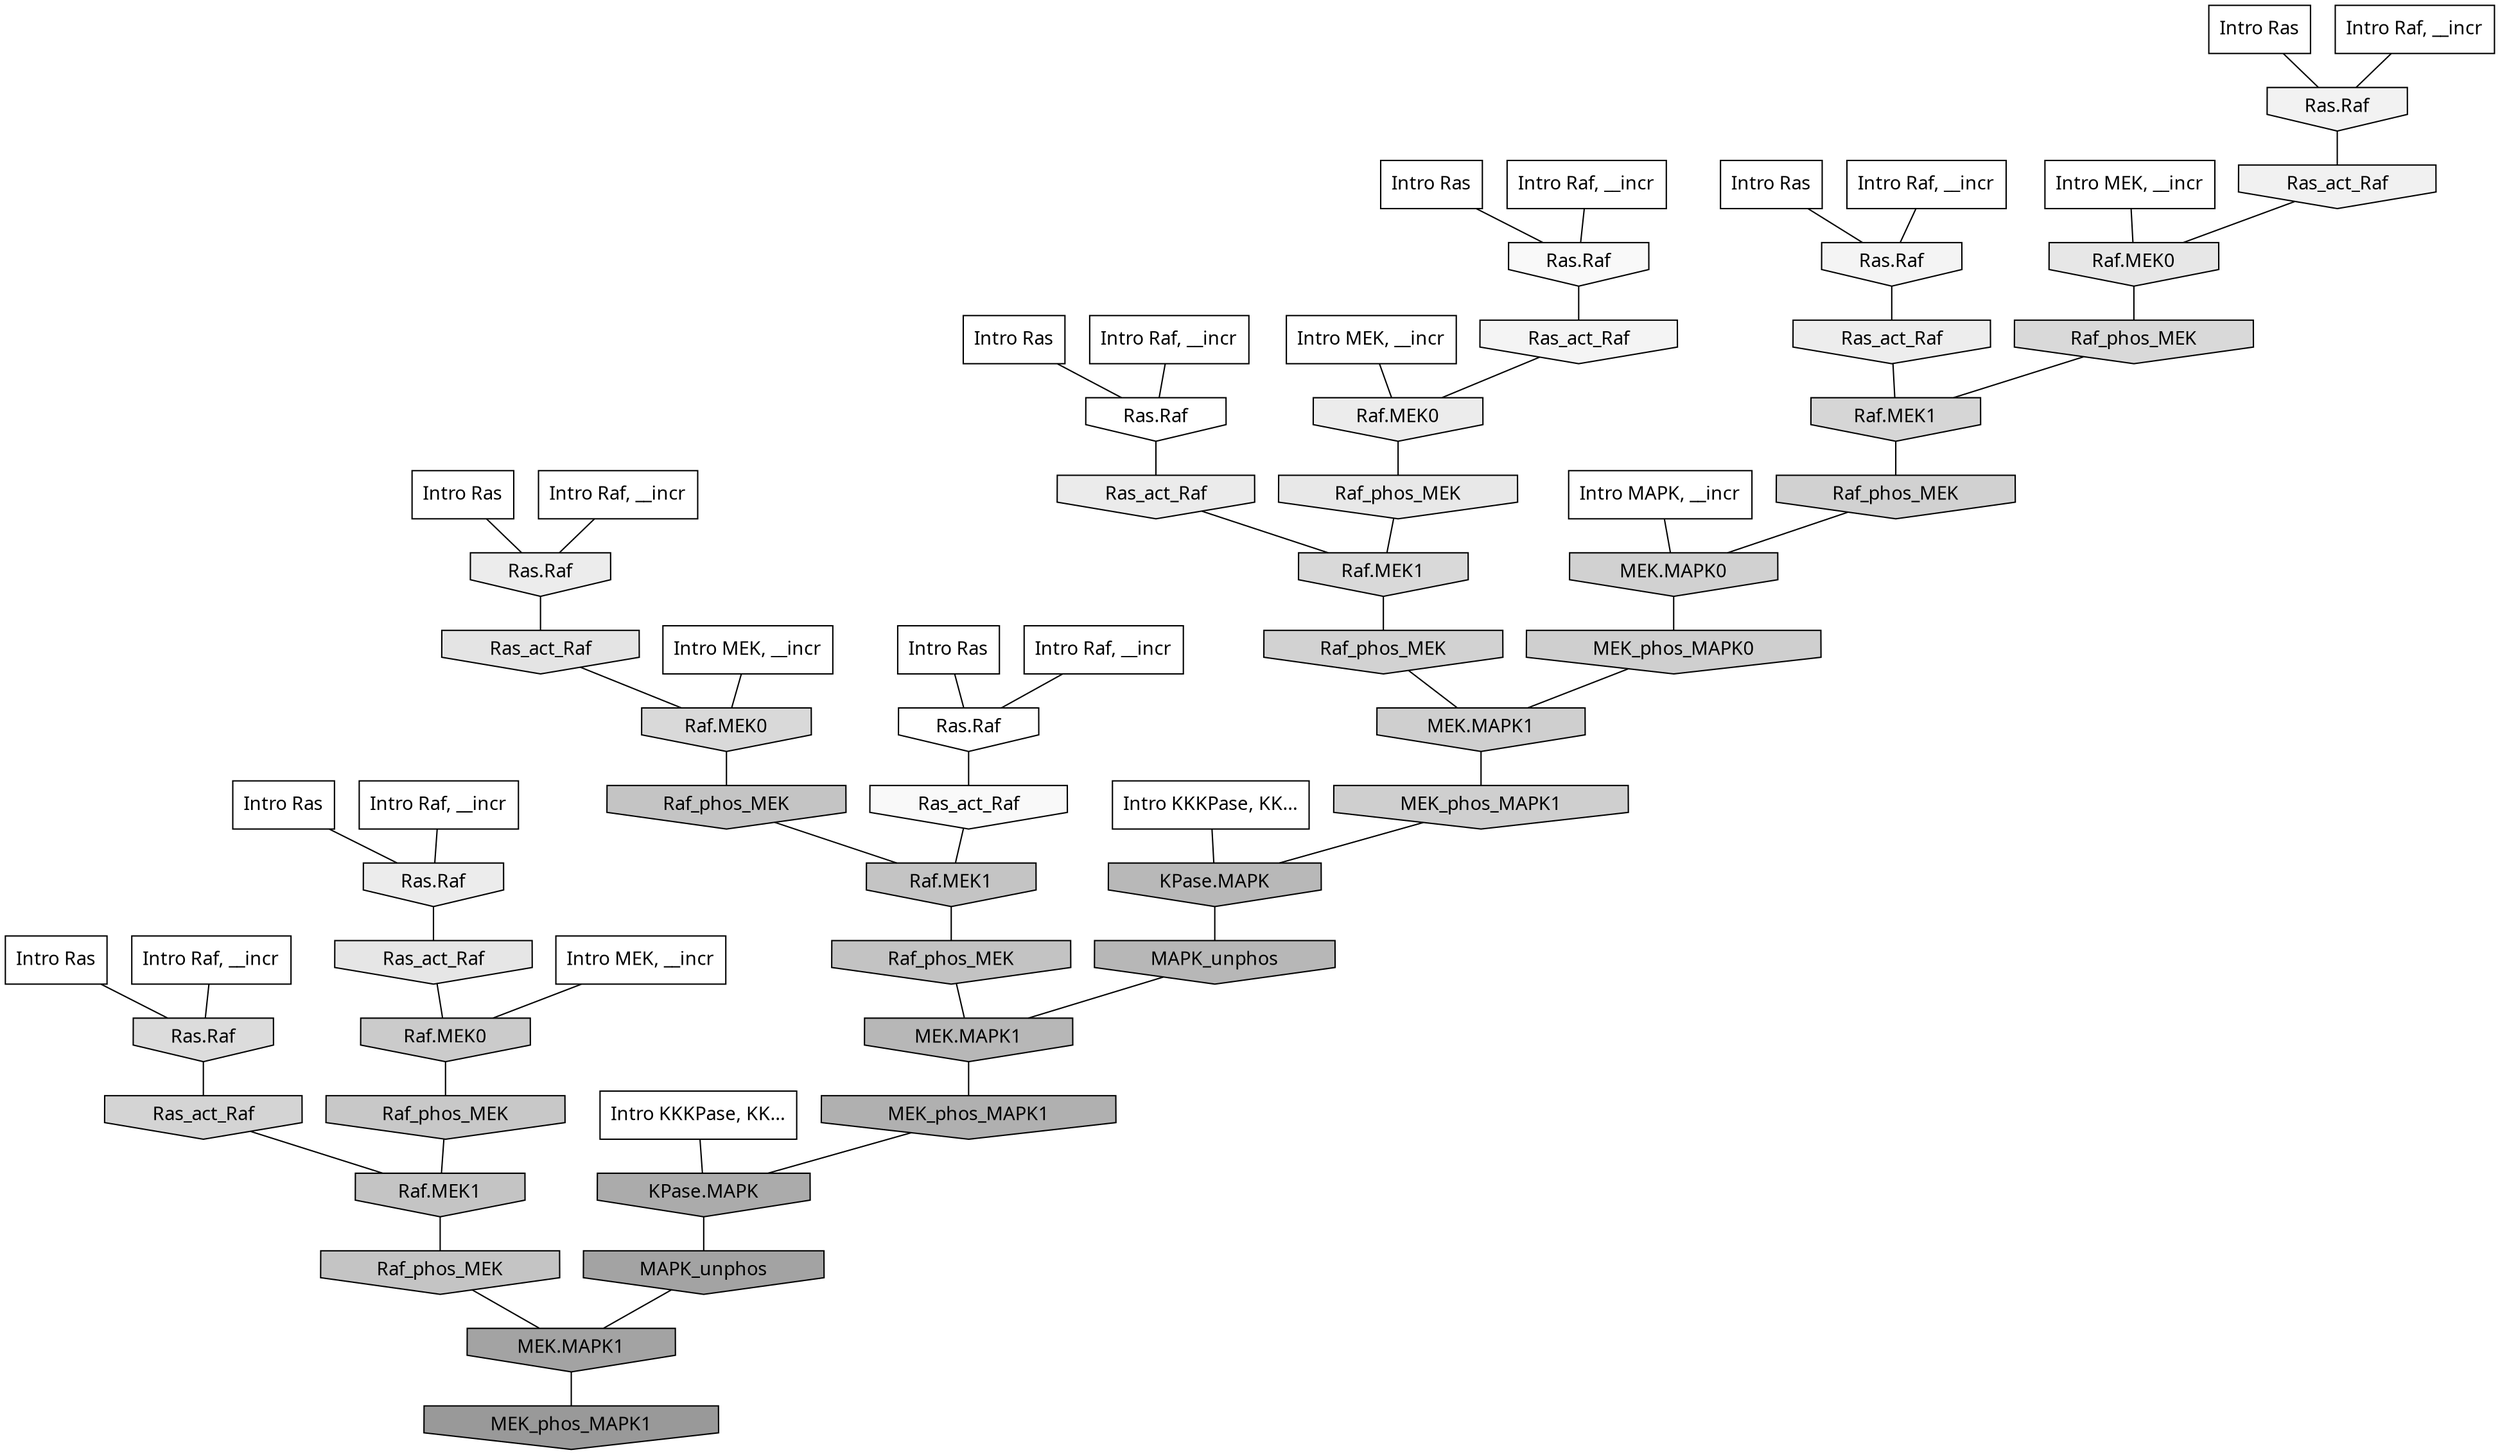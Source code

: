 digraph G{
  rankdir="TB";
  ranksep=0.30;
  node [fontname="CMU Serif"];
  edge [fontname="CMU Serif"];
  
  1 [label="Intro Ras", shape=rectangle, style=filled, fillcolor="0.000 0.000 1.000"]
  
  10 [label="Intro Ras", shape=rectangle, style=filled, fillcolor="0.000 0.000 1.000"]
  
  21 [label="Intro Ras", shape=rectangle, style=filled, fillcolor="0.000 0.000 1.000"]
  
  30 [label="Intro Ras", shape=rectangle, style=filled, fillcolor="0.000 0.000 1.000"]
  
  38 [label="Intro Ras", shape=rectangle, style=filled, fillcolor="0.000 0.000 1.000"]
  
  43 [label="Intro Ras", shape=rectangle, style=filled, fillcolor="0.000 0.000 1.000"]
  
  61 [label="Intro Ras", shape=rectangle, style=filled, fillcolor="0.000 0.000 1.000"]
  
  64 [label="Intro Ras", shape=rectangle, style=filled, fillcolor="0.000 0.000 1.000"]
  
  301 [label="Intro Raf, __incr", shape=rectangle, style=filled, fillcolor="0.000 0.000 1.000"]
  
  408 [label="Intro Raf, __incr", shape=rectangle, style=filled, fillcolor="0.000 0.000 1.000"]
  
  484 [label="Intro Raf, __incr", shape=rectangle, style=filled, fillcolor="0.000 0.000 1.000"]
  
  709 [label="Intro Raf, __incr", shape=rectangle, style=filled, fillcolor="0.000 0.000 1.000"]
  
  837 [label="Intro Raf, __incr", shape=rectangle, style=filled, fillcolor="0.000 0.000 1.000"]
  
  838 [label="Intro Raf, __incr", shape=rectangle, style=filled, fillcolor="0.000 0.000 1.000"]
  
  1028 [label="Intro Raf, __incr", shape=rectangle, style=filled, fillcolor="0.000 0.000 1.000"]
  
  1096 [label="Intro Raf, __incr", shape=rectangle, style=filled, fillcolor="0.000 0.000 1.000"]
  
  1371 [label="Intro MEK, __incr", shape=rectangle, style=filled, fillcolor="0.000 0.000 1.000"]
  
  1782 [label="Intro MEK, __incr", shape=rectangle, style=filled, fillcolor="0.000 0.000 1.000"]
  
  1830 [label="Intro MEK, __incr", shape=rectangle, style=filled, fillcolor="0.000 0.000 1.000"]
  
  1964 [label="Intro MEK, __incr", shape=rectangle, style=filled, fillcolor="0.000 0.000 1.000"]
  
  2823 [label="Intro MAPK, __incr", shape=rectangle, style=filled, fillcolor="0.000 0.000 1.000"]
  
  3183 [label="Intro KKKPase, KK...", shape=rectangle, style=filled, fillcolor="0.000 0.000 1.000"]
  
  3193 [label="Intro KKKPase, KK...", shape=rectangle, style=filled, fillcolor="0.000 0.000 1.000"]
  
  3236 [label="Ras.Raf", shape=invhouse, style=filled, fillcolor="0.000 0.000 1.000"]
  
  3341 [label="Ras.Raf", shape=invhouse, style=filled, fillcolor="0.000 0.000 0.998"]
  
  3571 [label="Ras.Raf", shape=invhouse, style=filled, fillcolor="0.000 0.000 0.976"]
  
  3581 [label="Ras_act_Raf", shape=invhouse, style=filled, fillcolor="0.000 0.000 0.975"]
  
  4022 [label="Ras.Raf", shape=invhouse, style=filled, fillcolor="0.000 0.000 0.954"]
  
  4028 [label="Ras_act_Raf", shape=invhouse, style=filled, fillcolor="0.000 0.000 0.954"]
  
  4154 [label="Ras.Raf", shape=invhouse, style=filled, fillcolor="0.000 0.000 0.948"]
  
  4228 [label="Ras_act_Raf", shape=invhouse, style=filled, fillcolor="0.000 0.000 0.945"]
  
  4619 [label="Ras_act_Raf", shape=invhouse, style=filled, fillcolor="0.000 0.000 0.928"]
  
  4758 [label="Ras.Raf", shape=invhouse, style=filled, fillcolor="0.000 0.000 0.924"]
  
  4804 [label="Raf.MEK0", shape=invhouse, style=filled, fillcolor="0.000 0.000 0.922"]
  
  4812 [label="Ras.Raf", shape=invhouse, style=filled, fillcolor="0.000 0.000 0.922"]
  
  4891 [label="Ras_act_Raf", shape=invhouse, style=filled, fillcolor="0.000 0.000 0.918"]
  
  5150 [label="Raf_phos_MEK", shape=invhouse, style=filled, fillcolor="0.000 0.000 0.908"]
  
  5330 [label="Raf.MEK0", shape=invhouse, style=filled, fillcolor="0.000 0.000 0.903"]
  
  5395 [label="Ras_act_Raf", shape=invhouse, style=filled, fillcolor="0.000 0.000 0.901"]
  
  5634 [label="Ras_act_Raf", shape=invhouse, style=filled, fillcolor="0.000 0.000 0.891"]
  
  6748 [label="Ras.Raf", shape=invhouse, style=filled, fillcolor="0.000 0.000 0.860"]
  
  7178 [label="Raf_phos_MEK", shape=invhouse, style=filled, fillcolor="0.000 0.000 0.851"]
  
  7248 [label="Raf.MEK0", shape=invhouse, style=filled, fillcolor="0.000 0.000 0.850"]
  
  7277 [label="Raf.MEK1", shape=invhouse, style=filled, fillcolor="0.000 0.000 0.849"]
  
  7824 [label="Raf.MEK1", shape=invhouse, style=filled, fillcolor="0.000 0.000 0.839"]
  
  8179 [label="Ras_act_Raf", shape=invhouse, style=filled, fillcolor="0.000 0.000 0.832"]
  
  8677 [label="Raf_phos_MEK", shape=invhouse, style=filled, fillcolor="0.000 0.000 0.823"]
  
  8919 [label="Raf_phos_MEK", shape=invhouse, style=filled, fillcolor="0.000 0.000 0.818"]
  
  8921 [label="MEK.MAPK0", shape=invhouse, style=filled, fillcolor="0.000 0.000 0.818"]
  
  9326 [label="MEK_phos_MAPK0", shape=invhouse, style=filled, fillcolor="0.000 0.000 0.812"]
  
  9394 [label="MEK.MAPK1", shape=invhouse, style=filled, fillcolor="0.000 0.000 0.811"]
  
  9453 [label="MEK_phos_MAPK1", shape=invhouse, style=filled, fillcolor="0.000 0.000 0.810"]
  
  10769 [label="Raf.MEK0", shape=invhouse, style=filled, fillcolor="0.000 0.000 0.793"]
  
  11571 [label="Raf_phos_MEK", shape=invhouse, style=filled, fillcolor="0.000 0.000 0.784"]
  
  13063 [label="Raf.MEK1", shape=invhouse, style=filled, fillcolor="0.000 0.000 0.768"]
  
  13070 [label="Raf_phos_MEK", shape=invhouse, style=filled, fillcolor="0.000 0.000 0.768"]
  
  13268 [label="Raf.MEK1", shape=invhouse, style=filled, fillcolor="0.000 0.000 0.766"]
  
  13298 [label="Raf_phos_MEK", shape=invhouse, style=filled, fillcolor="0.000 0.000 0.766"]
  
  13655 [label="Raf_phos_MEK", shape=invhouse, style=filled, fillcolor="0.000 0.000 0.762"]
  
  17208 [label="KPase.MAPK", shape=invhouse, style=filled, fillcolor="0.000 0.000 0.722"]
  
  17530 [label="MAPK_unphos", shape=invhouse, style=filled, fillcolor="0.000 0.000 0.715"]
  
  17533 [label="MEK.MAPK1", shape=invhouse, style=filled, fillcolor="0.000 0.000 0.715"]
  
  18542 [label="MEK_phos_MAPK1", shape=invhouse, style=filled, fillcolor="0.000 0.000 0.691"]
  
  19313 [label="KPase.MAPK", shape=invhouse, style=filled, fillcolor="0.000 0.000 0.669"]
  
  20255 [label="MAPK_unphos", shape=invhouse, style=filled, fillcolor="0.000 0.000 0.637"]
  
  20256 [label="MEK.MAPK1", shape=invhouse, style=filled, fillcolor="0.000 0.000 0.637"]
  
  21243 [label="MEK_phos_MAPK1", shape=invhouse, style=filled, fillcolor="0.000 0.000 0.600"]
  
  
  20256 -> 21243 [dir=none, color="0.000 0.000 0.000"] 
  20255 -> 20256 [dir=none, color="0.000 0.000 0.000"] 
  19313 -> 20255 [dir=none, color="0.000 0.000 0.000"] 
  18542 -> 19313 [dir=none, color="0.000 0.000 0.000"] 
  17533 -> 18542 [dir=none, color="0.000 0.000 0.000"] 
  17530 -> 17533 [dir=none, color="0.000 0.000 0.000"] 
  17208 -> 17530 [dir=none, color="0.000 0.000 0.000"] 
  13655 -> 17533 [dir=none, color="0.000 0.000 0.000"] 
  13298 -> 20256 [dir=none, color="0.000 0.000 0.000"] 
  13268 -> 13655 [dir=none, color="0.000 0.000 0.000"] 
  13070 -> 13268 [dir=none, color="0.000 0.000 0.000"] 
  13063 -> 13298 [dir=none, color="0.000 0.000 0.000"] 
  11571 -> 13063 [dir=none, color="0.000 0.000 0.000"] 
  10769 -> 11571 [dir=none, color="0.000 0.000 0.000"] 
  9453 -> 17208 [dir=none, color="0.000 0.000 0.000"] 
  9394 -> 9453 [dir=none, color="0.000 0.000 0.000"] 
  9326 -> 9394 [dir=none, color="0.000 0.000 0.000"] 
  8921 -> 9326 [dir=none, color="0.000 0.000 0.000"] 
  8919 -> 8921 [dir=none, color="0.000 0.000 0.000"] 
  8677 -> 9394 [dir=none, color="0.000 0.000 0.000"] 
  8179 -> 13063 [dir=none, color="0.000 0.000 0.000"] 
  7824 -> 8919 [dir=none, color="0.000 0.000 0.000"] 
  7277 -> 8677 [dir=none, color="0.000 0.000 0.000"] 
  7248 -> 13070 [dir=none, color="0.000 0.000 0.000"] 
  7178 -> 7824 [dir=none, color="0.000 0.000 0.000"] 
  6748 -> 8179 [dir=none, color="0.000 0.000 0.000"] 
  5634 -> 7248 [dir=none, color="0.000 0.000 0.000"] 
  5395 -> 10769 [dir=none, color="0.000 0.000 0.000"] 
  5330 -> 7178 [dir=none, color="0.000 0.000 0.000"] 
  5150 -> 7277 [dir=none, color="0.000 0.000 0.000"] 
  4891 -> 7277 [dir=none, color="0.000 0.000 0.000"] 
  4812 -> 5395 [dir=none, color="0.000 0.000 0.000"] 
  4804 -> 5150 [dir=none, color="0.000 0.000 0.000"] 
  4758 -> 5634 [dir=none, color="0.000 0.000 0.000"] 
  4619 -> 7824 [dir=none, color="0.000 0.000 0.000"] 
  4228 -> 5330 [dir=none, color="0.000 0.000 0.000"] 
  4154 -> 4228 [dir=none, color="0.000 0.000 0.000"] 
  4028 -> 4804 [dir=none, color="0.000 0.000 0.000"] 
  4022 -> 4619 [dir=none, color="0.000 0.000 0.000"] 
  3581 -> 13268 [dir=none, color="0.000 0.000 0.000"] 
  3571 -> 4028 [dir=none, color="0.000 0.000 0.000"] 
  3341 -> 4891 [dir=none, color="0.000 0.000 0.000"] 
  3236 -> 3581 [dir=none, color="0.000 0.000 0.000"] 
  3193 -> 17208 [dir=none, color="0.000 0.000 0.000"] 
  3183 -> 19313 [dir=none, color="0.000 0.000 0.000"] 
  2823 -> 8921 [dir=none, color="0.000 0.000 0.000"] 
  1964 -> 10769 [dir=none, color="0.000 0.000 0.000"] 
  1830 -> 5330 [dir=none, color="0.000 0.000 0.000"] 
  1782 -> 7248 [dir=none, color="0.000 0.000 0.000"] 
  1371 -> 4804 [dir=none, color="0.000 0.000 0.000"] 
  1096 -> 4758 [dir=none, color="0.000 0.000 0.000"] 
  1028 -> 4022 [dir=none, color="0.000 0.000 0.000"] 
  838 -> 3571 [dir=none, color="0.000 0.000 0.000"] 
  837 -> 3236 [dir=none, color="0.000 0.000 0.000"] 
  709 -> 4154 [dir=none, color="0.000 0.000 0.000"] 
  484 -> 6748 [dir=none, color="0.000 0.000 0.000"] 
  408 -> 4812 [dir=none, color="0.000 0.000 0.000"] 
  301 -> 3341 [dir=none, color="0.000 0.000 0.000"] 
  64 -> 3571 [dir=none, color="0.000 0.000 0.000"] 
  61 -> 4022 [dir=none, color="0.000 0.000 0.000"] 
  43 -> 3341 [dir=none, color="0.000 0.000 0.000"] 
  38 -> 6748 [dir=none, color="0.000 0.000 0.000"] 
  30 -> 4154 [dir=none, color="0.000 0.000 0.000"] 
  21 -> 4812 [dir=none, color="0.000 0.000 0.000"] 
  10 -> 3236 [dir=none, color="0.000 0.000 0.000"] 
  1 -> 4758 [dir=none, color="0.000 0.000 0.000"] 
  
  }
